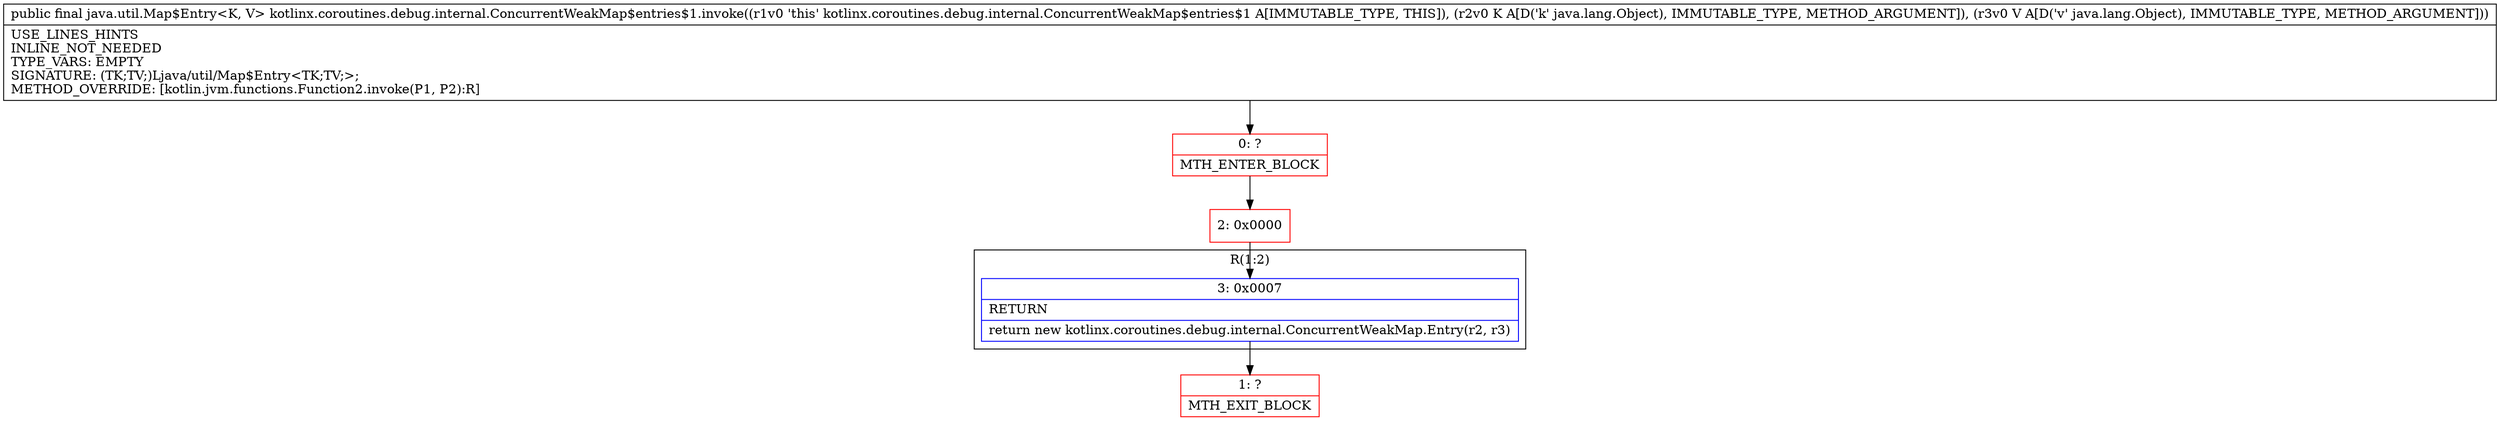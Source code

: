 digraph "CFG forkotlinx.coroutines.debug.internal.ConcurrentWeakMap$entries$1.invoke(Ljava\/lang\/Object;Ljava\/lang\/Object;)Ljava\/util\/Map$Entry;" {
subgraph cluster_Region_1960176801 {
label = "R(1:2)";
node [shape=record,color=blue];
Node_3 [shape=record,label="{3\:\ 0x0007|RETURN\l|return new kotlinx.coroutines.debug.internal.ConcurrentWeakMap.Entry(r2, r3)\l}"];
}
Node_0 [shape=record,color=red,label="{0\:\ ?|MTH_ENTER_BLOCK\l}"];
Node_2 [shape=record,color=red,label="{2\:\ 0x0000}"];
Node_1 [shape=record,color=red,label="{1\:\ ?|MTH_EXIT_BLOCK\l}"];
MethodNode[shape=record,label="{public final java.util.Map$Entry\<K, V\> kotlinx.coroutines.debug.internal.ConcurrentWeakMap$entries$1.invoke((r1v0 'this' kotlinx.coroutines.debug.internal.ConcurrentWeakMap$entries$1 A[IMMUTABLE_TYPE, THIS]), (r2v0 K A[D('k' java.lang.Object), IMMUTABLE_TYPE, METHOD_ARGUMENT]), (r3v0 V A[D('v' java.lang.Object), IMMUTABLE_TYPE, METHOD_ARGUMENT]))  | USE_LINES_HINTS\lINLINE_NOT_NEEDED\lTYPE_VARS: EMPTY\lSIGNATURE: (TK;TV;)Ljava\/util\/Map$Entry\<TK;TV;\>;\lMETHOD_OVERRIDE: [kotlin.jvm.functions.Function2.invoke(P1, P2):R]\l}"];
MethodNode -> Node_0;Node_3 -> Node_1;
Node_0 -> Node_2;
Node_2 -> Node_3;
}


